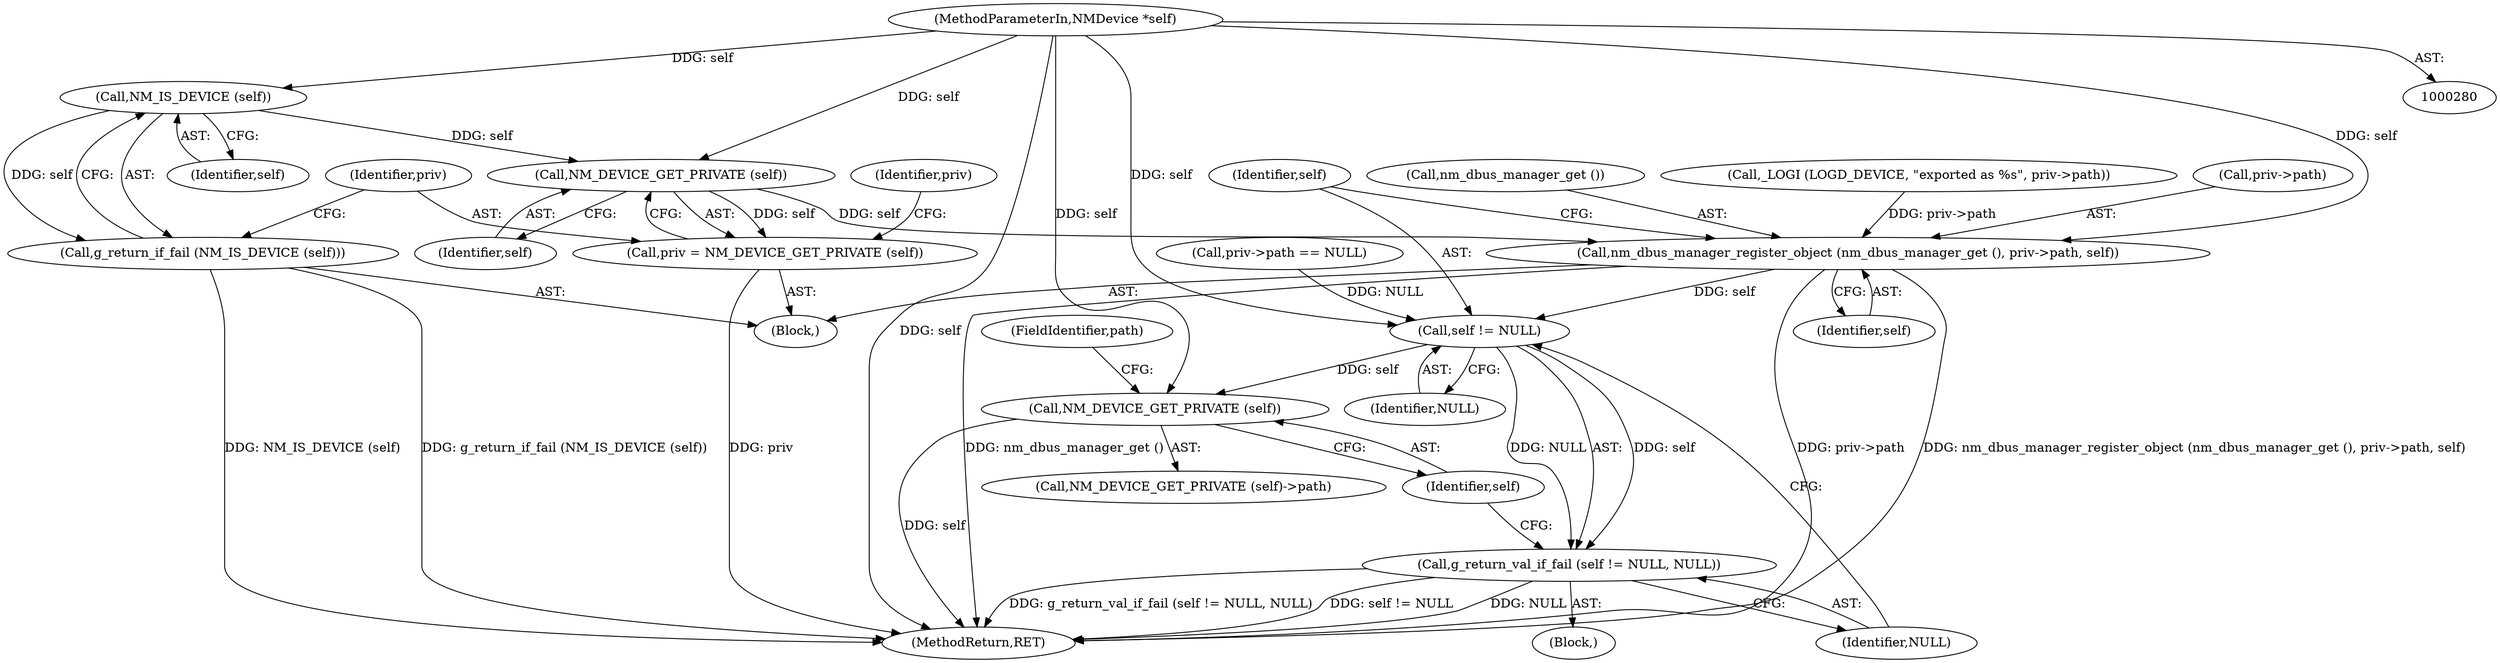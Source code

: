 digraph "0_NetworkManager_d5fc88e573fa58b93034b04d35a2454f5d28cad9@pointer" {
"1000281" [label="(MethodParameterIn,NMDevice *self)"];
"1000291" [label="(Call,NM_IS_DEVICE (self))"];
"1000290" [label="(Call,g_return_if_fail (NM_IS_DEVICE (self)))"];
"1000295" [label="(Call,NM_DEVICE_GET_PRIVATE (self))"];
"1000293" [label="(Call,priv = NM_DEVICE_GET_PRIVATE (self))"];
"1000317" [label="(Call,nm_dbus_manager_register_object (nm_dbus_manager_get (), priv->path, self))"];
"1000325" [label="(Call,self != NULL)"];
"1000324" [label="(Call,g_return_val_if_fail (self != NULL, NULL))"];
"1000331" [label="(Call,NM_DEVICE_GET_PRIVATE (self))"];
"1000333" [label="(FieldIdentifier,path)"];
"1000318" [label="(Call,nm_dbus_manager_get ())"];
"1000330" [label="(Call,NM_DEVICE_GET_PRIVATE (self)->path)"];
"1000325" [label="(Call,self != NULL)"];
"1000296" [label="(Identifier,self)"];
"1000294" [label="(Identifier,priv)"];
"1000293" [label="(Call,priv = NM_DEVICE_GET_PRIVATE (self))"];
"1000328" [label="(Identifier,NULL)"];
"1000327" [label="(Identifier,NULL)"];
"1000322" [label="(Identifier,self)"];
"1000298" [label="(Call,priv->path == NULL)"];
"1000311" [label="(Call,_LOGI (LOGD_DEVICE, \"exported as %s\", priv->path))"];
"1000323" [label="(Block,)"];
"1000317" [label="(Call,nm_dbus_manager_register_object (nm_dbus_manager_get (), priv->path, self))"];
"1000284" [label="(Block,)"];
"1000324" [label="(Call,g_return_val_if_fail (self != NULL, NULL))"];
"1000281" [label="(MethodParameterIn,NMDevice *self)"];
"1000295" [label="(Call,NM_DEVICE_GET_PRIVATE (self))"];
"1000290" [label="(Call,g_return_if_fail (NM_IS_DEVICE (self)))"];
"1000326" [label="(Identifier,self)"];
"1000292" [label="(Identifier,self)"];
"1000291" [label="(Call,NM_IS_DEVICE (self))"];
"1000319" [label="(Call,priv->path)"];
"1000332" [label="(Identifier,self)"];
"1007368" [label="(MethodReturn,RET)"];
"1000331" [label="(Call,NM_DEVICE_GET_PRIVATE (self))"];
"1000300" [label="(Identifier,priv)"];
"1000281" -> "1000280"  [label="AST: "];
"1000281" -> "1007368"  [label="DDG: self"];
"1000281" -> "1000291"  [label="DDG: self"];
"1000281" -> "1000295"  [label="DDG: self"];
"1000281" -> "1000317"  [label="DDG: self"];
"1000281" -> "1000325"  [label="DDG: self"];
"1000281" -> "1000331"  [label="DDG: self"];
"1000291" -> "1000290"  [label="AST: "];
"1000291" -> "1000292"  [label="CFG: "];
"1000292" -> "1000291"  [label="AST: "];
"1000290" -> "1000291"  [label="CFG: "];
"1000291" -> "1000290"  [label="DDG: self"];
"1000291" -> "1000295"  [label="DDG: self"];
"1000290" -> "1000284"  [label="AST: "];
"1000294" -> "1000290"  [label="CFG: "];
"1000290" -> "1007368"  [label="DDG: NM_IS_DEVICE (self)"];
"1000290" -> "1007368"  [label="DDG: g_return_if_fail (NM_IS_DEVICE (self))"];
"1000295" -> "1000293"  [label="AST: "];
"1000295" -> "1000296"  [label="CFG: "];
"1000296" -> "1000295"  [label="AST: "];
"1000293" -> "1000295"  [label="CFG: "];
"1000295" -> "1000293"  [label="DDG: self"];
"1000295" -> "1000317"  [label="DDG: self"];
"1000293" -> "1000284"  [label="AST: "];
"1000294" -> "1000293"  [label="AST: "];
"1000300" -> "1000293"  [label="CFG: "];
"1000293" -> "1007368"  [label="DDG: priv"];
"1000317" -> "1000284"  [label="AST: "];
"1000317" -> "1000322"  [label="CFG: "];
"1000318" -> "1000317"  [label="AST: "];
"1000319" -> "1000317"  [label="AST: "];
"1000322" -> "1000317"  [label="AST: "];
"1000326" -> "1000317"  [label="CFG: "];
"1000317" -> "1007368"  [label="DDG: nm_dbus_manager_get ()"];
"1000317" -> "1007368"  [label="DDG: priv->path"];
"1000317" -> "1007368"  [label="DDG: nm_dbus_manager_register_object (nm_dbus_manager_get (), priv->path, self)"];
"1000311" -> "1000317"  [label="DDG: priv->path"];
"1000317" -> "1000325"  [label="DDG: self"];
"1000325" -> "1000324"  [label="AST: "];
"1000325" -> "1000327"  [label="CFG: "];
"1000326" -> "1000325"  [label="AST: "];
"1000327" -> "1000325"  [label="AST: "];
"1000328" -> "1000325"  [label="CFG: "];
"1000325" -> "1000324"  [label="DDG: self"];
"1000325" -> "1000324"  [label="DDG: NULL"];
"1000298" -> "1000325"  [label="DDG: NULL"];
"1000325" -> "1000331"  [label="DDG: self"];
"1000324" -> "1000323"  [label="AST: "];
"1000324" -> "1000328"  [label="CFG: "];
"1000328" -> "1000324"  [label="AST: "];
"1000332" -> "1000324"  [label="CFG: "];
"1000324" -> "1007368"  [label="DDG: NULL"];
"1000324" -> "1007368"  [label="DDG: g_return_val_if_fail (self != NULL, NULL)"];
"1000324" -> "1007368"  [label="DDG: self != NULL"];
"1000331" -> "1000330"  [label="AST: "];
"1000331" -> "1000332"  [label="CFG: "];
"1000332" -> "1000331"  [label="AST: "];
"1000333" -> "1000331"  [label="CFG: "];
"1000331" -> "1007368"  [label="DDG: self"];
}
